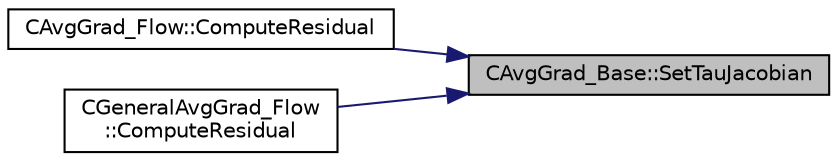 digraph "CAvgGrad_Base::SetTauJacobian"
{
 // LATEX_PDF_SIZE
  edge [fontname="Helvetica",fontsize="10",labelfontname="Helvetica",labelfontsize="10"];
  node [fontname="Helvetica",fontsize="10",shape=record];
  rankdir="RL";
  Node1 [label="CAvgGrad_Base::SetTauJacobian",height=0.2,width=0.4,color="black", fillcolor="grey75", style="filled", fontcolor="black",tooltip="Calculate the Jacobian of the viscous + turbulent stress tensor."];
  Node1 -> Node2 [dir="back",color="midnightblue",fontsize="10",style="solid",fontname="Helvetica"];
  Node2 [label="CAvgGrad_Flow::ComputeResidual",height=0.2,width=0.4,color="black", fillcolor="white", style="filled",URL="$classCAvgGrad__Flow.html#a24116483420da4c85e134442cbce7590",tooltip="Compute the viscous flow residual using an average of gradients."];
  Node1 -> Node3 [dir="back",color="midnightblue",fontsize="10",style="solid",fontname="Helvetica"];
  Node3 [label="CGeneralAvgGrad_Flow\l::ComputeResidual",height=0.2,width=0.4,color="black", fillcolor="white", style="filled",URL="$classCGeneralAvgGrad__Flow.html#af77f9f862b6b097256d3521a829e97d9",tooltip="Compute the viscous flow residual using an average of gradients."];
}
